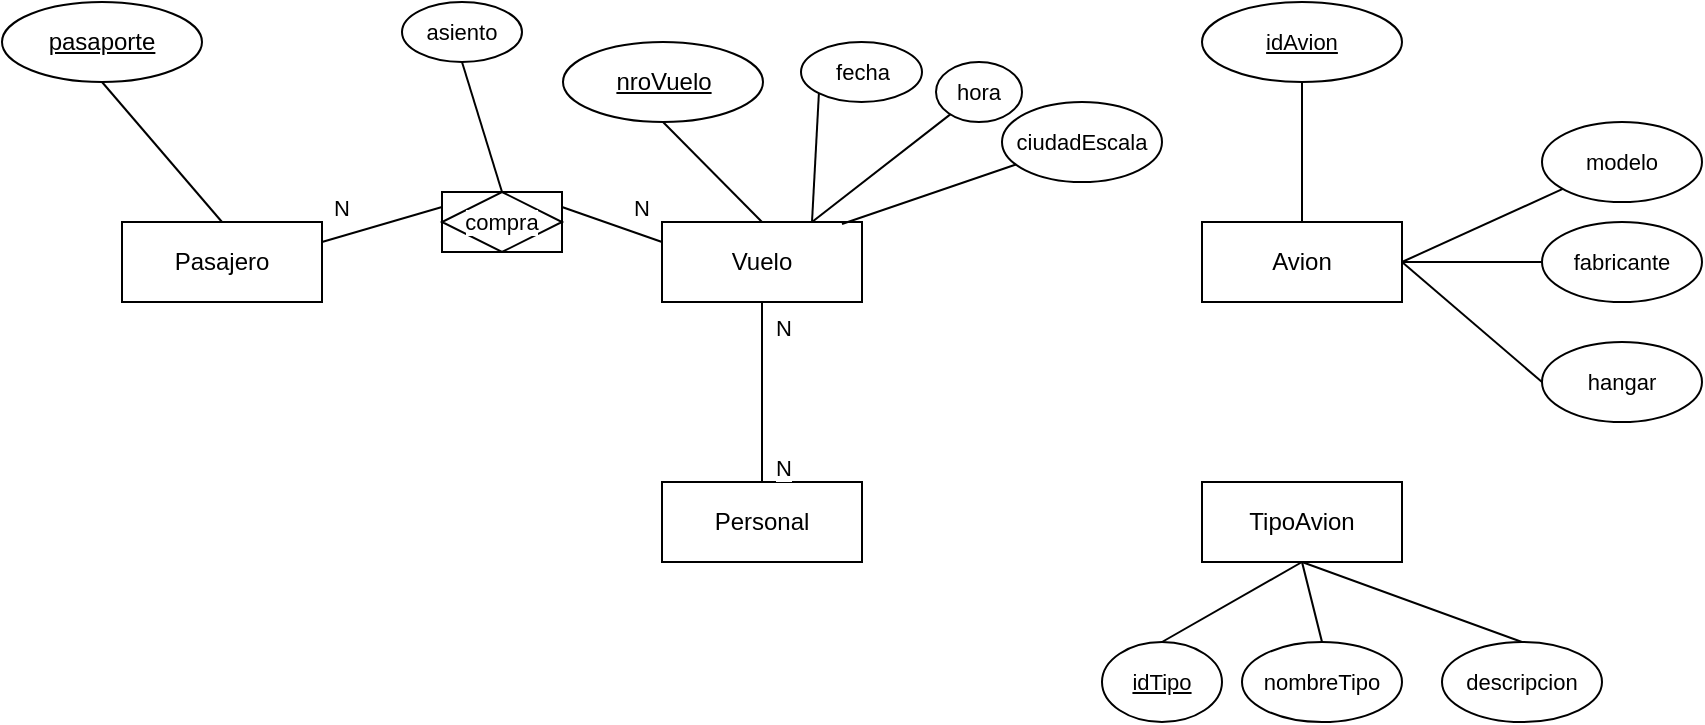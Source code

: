 <mxfile version="28.2.3">
  <diagram name="Página-1" id="oicN4Sdxn5VJcvO4fipe">
    <mxGraphModel dx="1105" dy="1642" grid="1" gridSize="10" guides="1" tooltips="1" connect="1" arrows="1" fold="1" page="1" pageScale="1" pageWidth="827" pageHeight="1169" math="0" shadow="0">
      <root>
        <mxCell id="0" />
        <mxCell id="1" parent="0" />
        <mxCell id="dMX4puC5dlwm4Q9mcy3y-9" style="edgeStyle=none;shape=connector;rounded=0;orthogonalLoop=1;jettySize=auto;html=1;exitX=1;exitY=0.25;exitDx=0;exitDy=0;entryX=0;entryY=0.25;entryDx=0;entryDy=0;strokeColor=default;align=center;verticalAlign=middle;fontFamily=Helvetica;fontSize=11;fontColor=default;labelBackgroundColor=default;endArrow=none;" edge="1" parent="1" source="dMX4puC5dlwm4Q9mcy3y-10" target="dMX4puC5dlwm4Q9mcy3y-2">
          <mxGeometry relative="1" as="geometry" />
        </mxCell>
        <mxCell id="dMX4puC5dlwm4Q9mcy3y-1" value="Pasajero" style="whiteSpace=wrap;html=1;align=center;" vertex="1" parent="1">
          <mxGeometry x="330" y="80" width="100" height="40" as="geometry" />
        </mxCell>
        <mxCell id="dMX4puC5dlwm4Q9mcy3y-2" value="Vuelo" style="whiteSpace=wrap;html=1;align=center;" vertex="1" parent="1">
          <mxGeometry x="600" y="80" width="100" height="40" as="geometry" />
        </mxCell>
        <mxCell id="dMX4puC5dlwm4Q9mcy3y-23" style="edgeStyle=none;shape=connector;rounded=0;orthogonalLoop=1;jettySize=auto;html=1;exitX=0.5;exitY=0;exitDx=0;exitDy=0;entryX=0.5;entryY=1;entryDx=0;entryDy=0;strokeColor=default;align=center;verticalAlign=middle;fontFamily=Helvetica;fontSize=11;fontColor=default;labelBackgroundColor=default;endArrow=none;" edge="1" parent="1" source="dMX4puC5dlwm4Q9mcy3y-3" target="dMX4puC5dlwm4Q9mcy3y-2">
          <mxGeometry relative="1" as="geometry" />
        </mxCell>
        <mxCell id="dMX4puC5dlwm4Q9mcy3y-3" value="Personal" style="whiteSpace=wrap;html=1;align=center;" vertex="1" parent="1">
          <mxGeometry x="600" y="210" width="100" height="40" as="geometry" />
        </mxCell>
        <mxCell id="dMX4puC5dlwm4Q9mcy3y-7" style="edgeStyle=none;shape=connector;rounded=0;orthogonalLoop=1;jettySize=auto;html=1;exitX=0.5;exitY=1;exitDx=0;exitDy=0;entryX=0.5;entryY=0;entryDx=0;entryDy=0;strokeColor=default;align=center;verticalAlign=middle;fontFamily=Helvetica;fontSize=11;fontColor=default;labelBackgroundColor=default;endArrow=none;" edge="1" parent="1" source="dMX4puC5dlwm4Q9mcy3y-4" target="dMX4puC5dlwm4Q9mcy3y-1">
          <mxGeometry relative="1" as="geometry" />
        </mxCell>
        <mxCell id="dMX4puC5dlwm4Q9mcy3y-4" value="pasaporte" style="ellipse;whiteSpace=wrap;html=1;align=center;fontStyle=4;" vertex="1" parent="1">
          <mxGeometry x="270" y="-30" width="100" height="40" as="geometry" />
        </mxCell>
        <mxCell id="dMX4puC5dlwm4Q9mcy3y-12" value="" style="edgeStyle=none;shape=connector;rounded=0;orthogonalLoop=1;jettySize=auto;html=1;exitX=1;exitY=0.25;exitDx=0;exitDy=0;entryX=0;entryY=0.25;entryDx=0;entryDy=0;strokeColor=default;align=center;verticalAlign=middle;fontFamily=Helvetica;fontSize=11;fontColor=default;labelBackgroundColor=default;endArrow=none;" edge="1" parent="1" source="dMX4puC5dlwm4Q9mcy3y-1" target="dMX4puC5dlwm4Q9mcy3y-10">
          <mxGeometry relative="1" as="geometry">
            <mxPoint x="430" y="90" as="sourcePoint" />
            <mxPoint x="600" y="90" as="targetPoint" />
          </mxGeometry>
        </mxCell>
        <mxCell id="dMX4puC5dlwm4Q9mcy3y-10" value="compra" style="shape=associativeEntity;whiteSpace=wrap;html=1;align=center;fontFamily=Helvetica;fontSize=11;fontColor=default;labelBackgroundColor=default;" vertex="1" parent="1">
          <mxGeometry x="490" y="65" width="60" height="30" as="geometry" />
        </mxCell>
        <mxCell id="dMX4puC5dlwm4Q9mcy3y-13" value="N" style="text;strokeColor=none;fillColor=none;spacingLeft=4;spacingRight=4;overflow=hidden;rotatable=0;points=[[0,0.5],[1,0.5]];portConstraint=eastwest;fontSize=11;whiteSpace=wrap;html=1;fontFamily=Helvetica;fontColor=default;labelBackgroundColor=default;" vertex="1" parent="1">
          <mxGeometry x="430" y="60" width="40" height="30" as="geometry" />
        </mxCell>
        <mxCell id="dMX4puC5dlwm4Q9mcy3y-14" value="N" style="text;strokeColor=none;fillColor=none;spacingLeft=4;spacingRight=4;overflow=hidden;rotatable=0;points=[[0,0.5],[1,0.5]];portConstraint=eastwest;fontSize=11;whiteSpace=wrap;html=1;fontFamily=Helvetica;fontColor=default;labelBackgroundColor=default;" vertex="1" parent="1">
          <mxGeometry x="580" y="60" width="40" height="30" as="geometry" />
        </mxCell>
        <mxCell id="dMX4puC5dlwm4Q9mcy3y-16" style="edgeStyle=none;shape=connector;rounded=0;orthogonalLoop=1;jettySize=auto;html=1;exitX=0.5;exitY=1;exitDx=0;exitDy=0;entryX=0.5;entryY=0;entryDx=0;entryDy=0;strokeColor=default;align=center;verticalAlign=middle;fontFamily=Helvetica;fontSize=11;fontColor=default;labelBackgroundColor=default;endArrow=none;" edge="1" parent="1" source="dMX4puC5dlwm4Q9mcy3y-15" target="dMX4puC5dlwm4Q9mcy3y-2">
          <mxGeometry relative="1" as="geometry" />
        </mxCell>
        <mxCell id="dMX4puC5dlwm4Q9mcy3y-15" value="nroVuelo" style="ellipse;whiteSpace=wrap;html=1;align=center;fontStyle=4;" vertex="1" parent="1">
          <mxGeometry x="550.5" y="-10" width="100" height="40" as="geometry" />
        </mxCell>
        <mxCell id="dMX4puC5dlwm4Q9mcy3y-17" value="fecha" style="ellipse;whiteSpace=wrap;html=1;align=center;fontFamily=Helvetica;fontSize=11;fontColor=default;labelBackgroundColor=default;" vertex="1" parent="1">
          <mxGeometry x="669.5" y="-10" width="60.5" height="30" as="geometry" />
        </mxCell>
        <mxCell id="dMX4puC5dlwm4Q9mcy3y-18" style="edgeStyle=none;shape=connector;rounded=0;orthogonalLoop=1;jettySize=auto;html=1;exitX=0.75;exitY=0;exitDx=0;exitDy=0;entryX=0;entryY=1;entryDx=0;entryDy=0;strokeColor=default;align=center;verticalAlign=middle;fontFamily=Helvetica;fontSize=11;fontColor=default;labelBackgroundColor=default;endArrow=none;" edge="1" parent="1" source="dMX4puC5dlwm4Q9mcy3y-2" target="dMX4puC5dlwm4Q9mcy3y-17">
          <mxGeometry relative="1" as="geometry" />
        </mxCell>
        <mxCell id="dMX4puC5dlwm4Q9mcy3y-20" value="" style="edgeStyle=none;shape=connector;rounded=0;orthogonalLoop=1;jettySize=auto;html=1;strokeColor=default;align=center;verticalAlign=middle;fontFamily=Helvetica;fontSize=11;fontColor=default;labelBackgroundColor=default;endArrow=none;entryX=0.75;entryY=0;entryDx=0;entryDy=0;" edge="1" parent="1" source="dMX4puC5dlwm4Q9mcy3y-19" target="dMX4puC5dlwm4Q9mcy3y-2">
          <mxGeometry relative="1" as="geometry">
            <mxPoint x="740" y="110" as="targetPoint" />
          </mxGeometry>
        </mxCell>
        <mxCell id="dMX4puC5dlwm4Q9mcy3y-19" value="hora" style="ellipse;whiteSpace=wrap;html=1;align=center;fontFamily=Helvetica;fontSize=11;fontColor=default;labelBackgroundColor=default;" vertex="1" parent="1">
          <mxGeometry x="737" width="43" height="30" as="geometry" />
        </mxCell>
        <mxCell id="dMX4puC5dlwm4Q9mcy3y-24" value="N" style="text;strokeColor=none;fillColor=none;spacingLeft=4;spacingRight=4;overflow=hidden;rotatable=0;points=[[0,0.5],[1,0.5]];portConstraint=eastwest;fontSize=11;whiteSpace=wrap;html=1;fontFamily=Helvetica;fontColor=default;labelBackgroundColor=default;" vertex="1" parent="1">
          <mxGeometry x="650.5" y="120" width="19" height="30" as="geometry" />
        </mxCell>
        <mxCell id="dMX4puC5dlwm4Q9mcy3y-25" value="N" style="text;strokeColor=none;fillColor=none;spacingLeft=4;spacingRight=4;overflow=hidden;rotatable=0;points=[[0,0.5],[1,0.5]];portConstraint=eastwest;fontSize=11;whiteSpace=wrap;html=1;fontFamily=Helvetica;fontColor=default;labelBackgroundColor=default;" vertex="1" parent="1">
          <mxGeometry x="650.5" y="190" width="19" height="30" as="geometry" />
        </mxCell>
        <mxCell id="dMX4puC5dlwm4Q9mcy3y-27" style="edgeStyle=none;shape=connector;rounded=0;orthogonalLoop=1;jettySize=auto;html=1;strokeColor=default;align=center;verticalAlign=middle;fontFamily=Helvetica;fontSize=11;fontColor=default;labelBackgroundColor=default;endArrow=none;entryX=0.9;entryY=0.025;entryDx=0;entryDy=0;entryPerimeter=0;" edge="1" parent="1" source="dMX4puC5dlwm4Q9mcy3y-26" target="dMX4puC5dlwm4Q9mcy3y-2">
          <mxGeometry relative="1" as="geometry">
            <mxPoint x="750" y="150" as="targetPoint" />
          </mxGeometry>
        </mxCell>
        <mxCell id="dMX4puC5dlwm4Q9mcy3y-26" value="ciudadEscala" style="ellipse;whiteSpace=wrap;html=1;align=center;fontFamily=Helvetica;fontSize=11;fontColor=default;labelBackgroundColor=default;" vertex="1" parent="1">
          <mxGeometry x="770" y="20" width="80" height="40" as="geometry" />
        </mxCell>
        <mxCell id="dMX4puC5dlwm4Q9mcy3y-29" style="edgeStyle=none;shape=connector;rounded=0;orthogonalLoop=1;jettySize=auto;html=1;exitX=0.5;exitY=1;exitDx=0;exitDy=0;entryX=0.5;entryY=0;entryDx=0;entryDy=0;strokeColor=default;align=center;verticalAlign=middle;fontFamily=Helvetica;fontSize=11;fontColor=default;labelBackgroundColor=default;endArrow=none;" edge="1" parent="1" source="dMX4puC5dlwm4Q9mcy3y-28" target="dMX4puC5dlwm4Q9mcy3y-10">
          <mxGeometry relative="1" as="geometry" />
        </mxCell>
        <mxCell id="dMX4puC5dlwm4Q9mcy3y-28" value="asiento" style="ellipse;whiteSpace=wrap;html=1;align=center;fontFamily=Helvetica;fontSize=11;fontColor=default;labelBackgroundColor=default;" vertex="1" parent="1">
          <mxGeometry x="470" y="-30" width="60" height="30" as="geometry" />
        </mxCell>
        <mxCell id="dMX4puC5dlwm4Q9mcy3y-39" value="" style="edgeStyle=none;shape=connector;rounded=0;orthogonalLoop=1;jettySize=auto;html=1;strokeColor=default;align=center;verticalAlign=middle;fontFamily=Helvetica;fontSize=11;fontColor=default;labelBackgroundColor=default;endArrow=none;entryX=1;entryY=0.5;entryDx=0;entryDy=0;" edge="1" parent="1" source="dMX4puC5dlwm4Q9mcy3y-30" target="dMX4puC5dlwm4Q9mcy3y-34">
          <mxGeometry relative="1" as="geometry" />
        </mxCell>
        <mxCell id="dMX4puC5dlwm4Q9mcy3y-30" value="modelo" style="ellipse;whiteSpace=wrap;html=1;align=center;fontFamily=Helvetica;fontSize=11;fontColor=default;labelBackgroundColor=default;" vertex="1" parent="1">
          <mxGeometry x="1040" y="30" width="80" height="40" as="geometry" />
        </mxCell>
        <mxCell id="dMX4puC5dlwm4Q9mcy3y-38" style="edgeStyle=none;shape=connector;rounded=0;orthogonalLoop=1;jettySize=auto;html=1;exitX=0;exitY=0.5;exitDx=0;exitDy=0;strokeColor=default;align=center;verticalAlign=middle;fontFamily=Helvetica;fontSize=11;fontColor=default;labelBackgroundColor=default;endArrow=none;" edge="1" parent="1" source="dMX4puC5dlwm4Q9mcy3y-31">
          <mxGeometry relative="1" as="geometry">
            <mxPoint x="970" y="100" as="targetPoint" />
          </mxGeometry>
        </mxCell>
        <mxCell id="dMX4puC5dlwm4Q9mcy3y-31" value="fabricante" style="ellipse;whiteSpace=wrap;html=1;align=center;fontFamily=Helvetica;fontSize=11;fontColor=default;labelBackgroundColor=default;" vertex="1" parent="1">
          <mxGeometry x="1040" y="80" width="80" height="40" as="geometry" />
        </mxCell>
        <mxCell id="dMX4puC5dlwm4Q9mcy3y-32" value="hangar" style="ellipse;whiteSpace=wrap;html=1;align=center;fontFamily=Helvetica;fontSize=11;fontColor=default;labelBackgroundColor=default;" vertex="1" parent="1">
          <mxGeometry x="1040" y="140" width="80" height="40" as="geometry" />
        </mxCell>
        <mxCell id="dMX4puC5dlwm4Q9mcy3y-37" style="edgeStyle=none;shape=connector;rounded=0;orthogonalLoop=1;jettySize=auto;html=1;exitX=1;exitY=0.5;exitDx=0;exitDy=0;entryX=0;entryY=0.5;entryDx=0;entryDy=0;strokeColor=default;align=center;verticalAlign=middle;fontFamily=Helvetica;fontSize=11;fontColor=default;labelBackgroundColor=default;endArrow=none;" edge="1" parent="1" source="dMX4puC5dlwm4Q9mcy3y-34" target="dMX4puC5dlwm4Q9mcy3y-32">
          <mxGeometry relative="1" as="geometry" />
        </mxCell>
        <mxCell id="dMX4puC5dlwm4Q9mcy3y-34" value="Avion" style="whiteSpace=wrap;html=1;align=center;" vertex="1" parent="1">
          <mxGeometry x="870" y="80" width="100" height="40" as="geometry" />
        </mxCell>
        <mxCell id="dMX4puC5dlwm4Q9mcy3y-36" style="edgeStyle=none;shape=connector;rounded=0;orthogonalLoop=1;jettySize=auto;html=1;exitX=0.5;exitY=1;exitDx=0;exitDy=0;entryX=0.5;entryY=0;entryDx=0;entryDy=0;strokeColor=default;align=center;verticalAlign=middle;fontFamily=Helvetica;fontSize=11;fontColor=default;labelBackgroundColor=default;endArrow=none;" edge="1" parent="1" source="dMX4puC5dlwm4Q9mcy3y-35" target="dMX4puC5dlwm4Q9mcy3y-34">
          <mxGeometry relative="1" as="geometry" />
        </mxCell>
        <mxCell id="dMX4puC5dlwm4Q9mcy3y-35" value="idAvion" style="ellipse;whiteSpace=wrap;html=1;align=center;fontStyle=4;fontFamily=Helvetica;fontSize=11;fontColor=default;labelBackgroundColor=default;" vertex="1" parent="1">
          <mxGeometry x="870" y="-30" width="100" height="40" as="geometry" />
        </mxCell>
        <mxCell id="dMX4puC5dlwm4Q9mcy3y-40" value="TipoAvion" style="whiteSpace=wrap;html=1;align=center;" vertex="1" parent="1">
          <mxGeometry x="870" y="210" width="100" height="40" as="geometry" />
        </mxCell>
        <mxCell id="dMX4puC5dlwm4Q9mcy3y-42" style="edgeStyle=none;shape=connector;rounded=0;orthogonalLoop=1;jettySize=auto;html=1;exitX=0.5;exitY=0;exitDx=0;exitDy=0;entryX=0.5;entryY=1;entryDx=0;entryDy=0;strokeColor=default;align=center;verticalAlign=middle;fontFamily=Helvetica;fontSize=11;fontColor=default;labelBackgroundColor=default;endArrow=none;" edge="1" parent="1" source="dMX4puC5dlwm4Q9mcy3y-41" target="dMX4puC5dlwm4Q9mcy3y-40">
          <mxGeometry relative="1" as="geometry" />
        </mxCell>
        <mxCell id="dMX4puC5dlwm4Q9mcy3y-41" value="idTipo" style="ellipse;whiteSpace=wrap;html=1;align=center;fontStyle=4;fontFamily=Helvetica;fontSize=11;fontColor=default;labelBackgroundColor=default;" vertex="1" parent="1">
          <mxGeometry x="820" y="290" width="60" height="40" as="geometry" />
        </mxCell>
        <mxCell id="dMX4puC5dlwm4Q9mcy3y-45" style="edgeStyle=none;shape=connector;rounded=0;orthogonalLoop=1;jettySize=auto;html=1;exitX=0.5;exitY=0;exitDx=0;exitDy=0;entryX=0.5;entryY=1;entryDx=0;entryDy=0;strokeColor=default;align=center;verticalAlign=middle;fontFamily=Helvetica;fontSize=11;fontColor=default;labelBackgroundColor=default;endArrow=none;" edge="1" parent="1" target="dMX4puC5dlwm4Q9mcy3y-40">
          <mxGeometry relative="1" as="geometry">
            <mxPoint x="930" y="290" as="sourcePoint" />
          </mxGeometry>
        </mxCell>
        <mxCell id="dMX4puC5dlwm4Q9mcy3y-46" value="nombreTipo" style="ellipse;whiteSpace=wrap;html=1;align=center;fontFamily=Helvetica;fontSize=11;fontColor=default;labelBackgroundColor=default;" vertex="1" parent="1">
          <mxGeometry x="890" y="290" width="80" height="40" as="geometry" />
        </mxCell>
        <mxCell id="dMX4puC5dlwm4Q9mcy3y-49" style="edgeStyle=none;shape=connector;rounded=0;orthogonalLoop=1;jettySize=auto;html=1;exitX=0.5;exitY=0;exitDx=0;exitDy=0;entryX=0.5;entryY=1;entryDx=0;entryDy=0;strokeColor=default;align=center;verticalAlign=middle;fontFamily=Helvetica;fontSize=11;fontColor=default;labelBackgroundColor=default;endArrow=none;" edge="1" parent="1" source="dMX4puC5dlwm4Q9mcy3y-48" target="dMX4puC5dlwm4Q9mcy3y-40">
          <mxGeometry relative="1" as="geometry" />
        </mxCell>
        <mxCell id="dMX4puC5dlwm4Q9mcy3y-48" value="descripcion" style="ellipse;whiteSpace=wrap;html=1;align=center;fontFamily=Helvetica;fontSize=11;fontColor=default;labelBackgroundColor=default;" vertex="1" parent="1">
          <mxGeometry x="990" y="290" width="80" height="40" as="geometry" />
        </mxCell>
      </root>
    </mxGraphModel>
  </diagram>
</mxfile>
